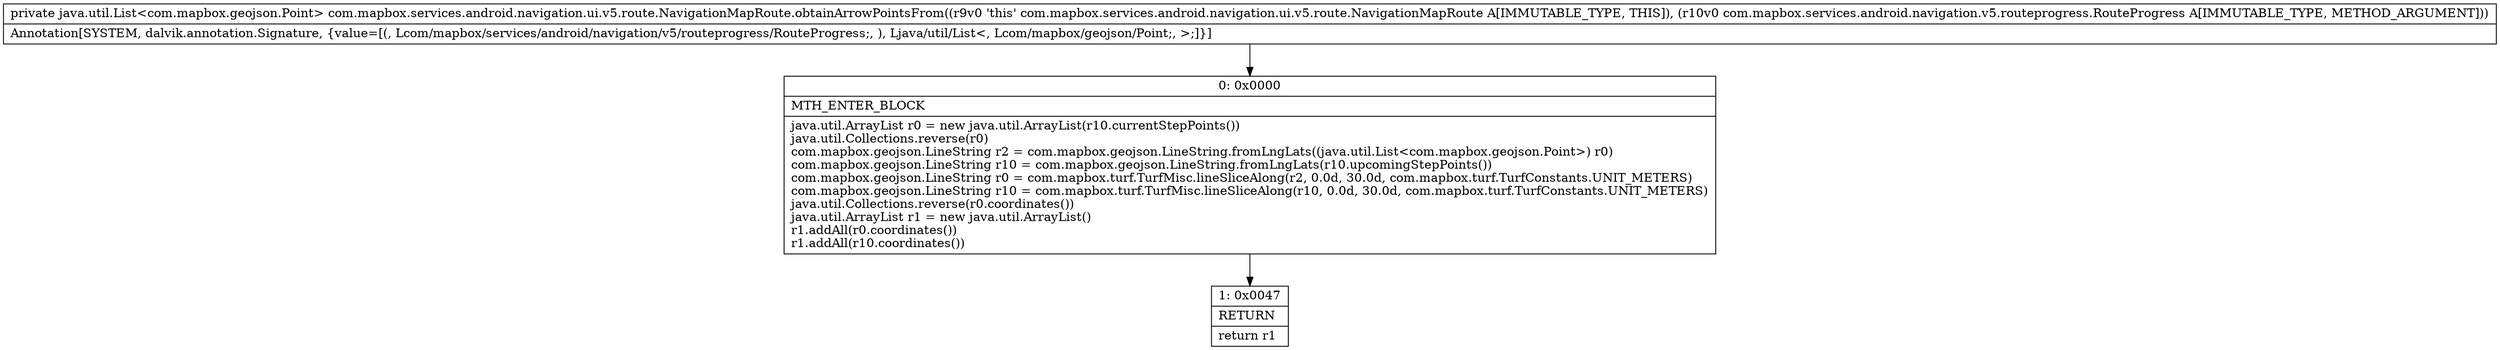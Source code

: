 digraph "CFG forcom.mapbox.services.android.navigation.ui.v5.route.NavigationMapRoute.obtainArrowPointsFrom(Lcom\/mapbox\/services\/android\/navigation\/v5\/routeprogress\/RouteProgress;)Ljava\/util\/List;" {
Node_0 [shape=record,label="{0\:\ 0x0000|MTH_ENTER_BLOCK\l|java.util.ArrayList r0 = new java.util.ArrayList(r10.currentStepPoints())\ljava.util.Collections.reverse(r0)\lcom.mapbox.geojson.LineString r2 = com.mapbox.geojson.LineString.fromLngLats((java.util.List\<com.mapbox.geojson.Point\>) r0)\lcom.mapbox.geojson.LineString r10 = com.mapbox.geojson.LineString.fromLngLats(r10.upcomingStepPoints())\lcom.mapbox.geojson.LineString r0 = com.mapbox.turf.TurfMisc.lineSliceAlong(r2, 0.0d, 30.0d, com.mapbox.turf.TurfConstants.UNIT_METERS)\lcom.mapbox.geojson.LineString r10 = com.mapbox.turf.TurfMisc.lineSliceAlong(r10, 0.0d, 30.0d, com.mapbox.turf.TurfConstants.UNIT_METERS)\ljava.util.Collections.reverse(r0.coordinates())\ljava.util.ArrayList r1 = new java.util.ArrayList()\lr1.addAll(r0.coordinates())\lr1.addAll(r10.coordinates())\l}"];
Node_1 [shape=record,label="{1\:\ 0x0047|RETURN\l|return r1\l}"];
MethodNode[shape=record,label="{private java.util.List\<com.mapbox.geojson.Point\> com.mapbox.services.android.navigation.ui.v5.route.NavigationMapRoute.obtainArrowPointsFrom((r9v0 'this' com.mapbox.services.android.navigation.ui.v5.route.NavigationMapRoute A[IMMUTABLE_TYPE, THIS]), (r10v0 com.mapbox.services.android.navigation.v5.routeprogress.RouteProgress A[IMMUTABLE_TYPE, METHOD_ARGUMENT]))  | Annotation[SYSTEM, dalvik.annotation.Signature, \{value=[(, Lcom\/mapbox\/services\/android\/navigation\/v5\/routeprogress\/RouteProgress;, ), Ljava\/util\/List\<, Lcom\/mapbox\/geojson\/Point;, \>;]\}]\l}"];
MethodNode -> Node_0;
Node_0 -> Node_1;
}

